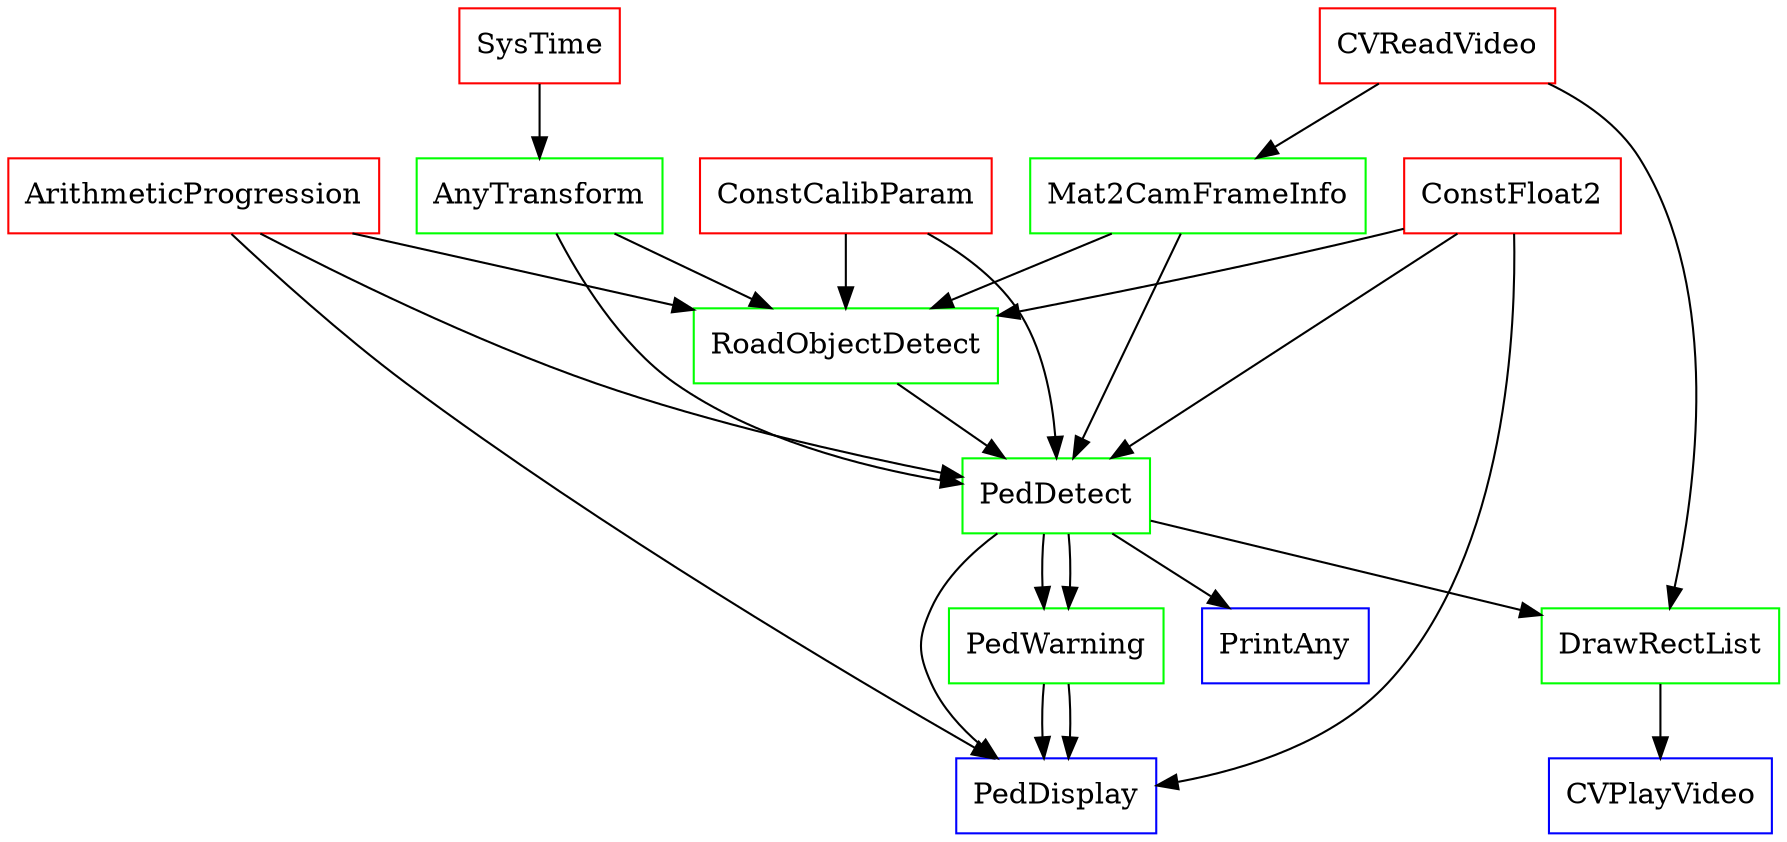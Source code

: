 digraph {
	subgraph G0 {
		G0N0 [label=RoadObjectDetect color=green shape=box]
			G0N1 [label=CVReadVideo color=red shape=box]
			G0N2 [label=ArithmeticProgression color=red shape=box]
			G0N3 [label=SysTime color=red shape=box]
			G0N4 [label=ConstFloat2 color=red shape=box]
			G0N5 [label=ConstCalibParam color=red shape=box]
			G0N6 [label=AnyTransform color=green shape=box]
			G0N7 [label=Mat2CamFrameInfo color=green shape=box]
			G0N8 [label=PedWarning color=green shape=box]
			G0N9 [label=PedDetect color=green shape=box]
			G0N10 [label=PedDisplay color=blue shape=box]
			G0N11 [label=DrawRectList color=green shape=box]
			G0N12 [label=CVPlayVideo color=blue shape=box]
			G0N13 [label=PrintAny color=blue shape=box]
			G0N1 -> G0N7
			G0N7 -> G0N0
			G0N2 -> G0N0
			G0N4 -> G0N0
			G0N5 -> G0N0
			G0N3 -> G0N6
			G0N6 -> G0N0
			G0N0 -> G0N9
			G0N2 -> G0N9
			G0N7 -> G0N9
			G0N6 -> G0N9
			G0N4 -> G0N9
			G0N5 -> G0N9
			G0N9 -> G0N8
			G0N9 -> G0N8
			G0N9 -> G0N10
			G0N8 -> G0N10
			G0N8 -> G0N10
			G0N2 -> G0N10
			G0N4 -> G0N10
			G0N9 -> G0N11
			G0N1 -> G0N11
			G0N11 -> G0N12
			G0N9 -> G0N13
	}
}

